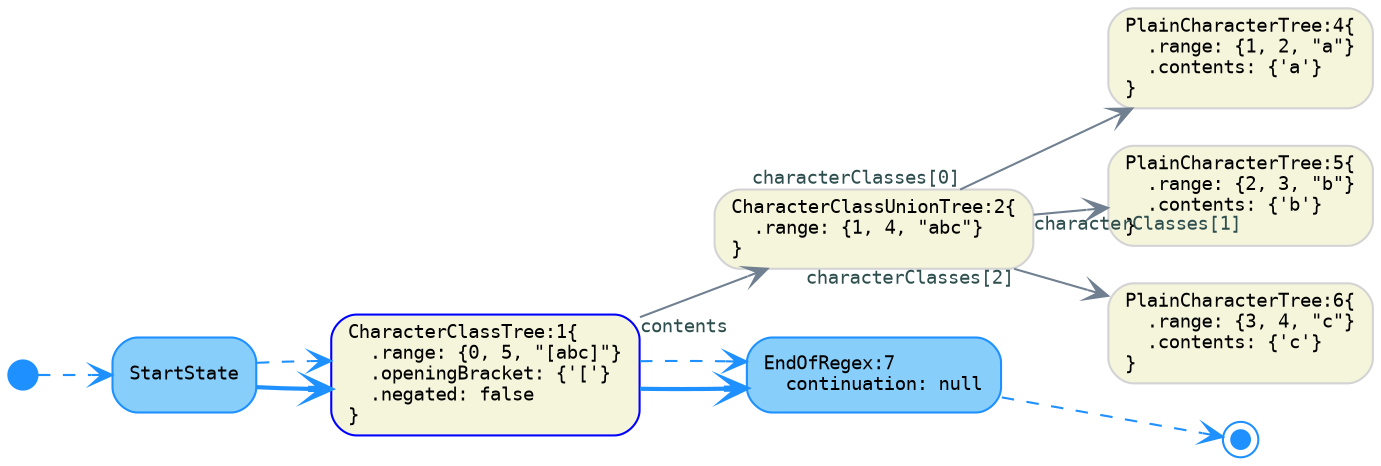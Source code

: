 digraph G {
  rankdir=LR;
  graph [fontname="Monospace", fontsize="11"]

  // tree-and-state nodes
  node [fontname="Monospace", fontsize= "9", shape="box", style="rounded,filled", color="Blue", fillcolor="Beige", fixedsize="false", width="0.75"]
  1[ label="CharacterClassTree:1\{\l  .range: \{0, 5, \"[abc]\"\}\l  .openingBracket: \{'['\}\l  .negated: false\l\}\l" ]

  // default nodes
  node [fontname="Monospace", fontsize= "9", shape="box", style="rounded,filled", color="LightGray", fillcolor="Beige", fixedsize="false", width="0.75"]
  2[ label="CharacterClassUnionTree:2\{\l  .range: \{1, 4, \"abc\"\}\l\}\l" ]
  4[ label="PlainCharacterTree:4\{\l  .range: \{1, 2, \"a\"\}\l  .contents: \{'a'\}\l\}\l" ]
  5[ label="PlainCharacterTree:5\{\l  .range: \{2, 3, \"b\"\}\l  .contents: \{'b'\}\l\}\l" ]
  6[ label="PlainCharacterTree:6\{\l  .range: \{3, 4, \"c\"\}\l  .contents: \{'c'\}\l\}\l" ]

  // state nodes
  node [fontname="Monospace", fontsize= "9", shape="box", style="rounded,filled", color="DodgerBlue", fillcolor="LightSkyBlue", fixedsize="false", width="0.75"]
  7[ label="EndOfRegex:7\l  continuation: null\l" ]
  StartState[ label="StartState\l" ]

  // end nodes
  node [fontname="Monospace", fontsize= "9", shape="doublecircle", style="rounded,filled", color="DodgerBlue", fillcolor="DodgerBlue", fixedsize="true", width="0.12"]
  end[ label="\l" ]

  // start nodes
  node [fontname="Monospace", fontsize= "9", shape="circle", style="rounded,filled", color="DodgerBlue", fillcolor="DodgerBlue", fixedsize="true", width="0.20"]
  start[ label="\l" ]

  // default edges
  edge [fontname="Monospace", fontsize="9", style="solid", color="SlateGray", fontcolor="DarkSlateGray", arrowhead="vee", arrowtail="none", dir="both"]
  2 -> 4 [ label="",  taillabel="characterClasses[0]" ]
  2 -> 5 [ label="",  taillabel="characterClasses[1]" ]
  2 -> 6 [ label="",  taillabel="characterClasses[2]" ]
  1 -> 2 [ label="",  taillabel="contents" ]

  // successor edges
  edge [fontname="Monospace", fontsize="9", style="bold", color="DodgerBlue", fontcolor="MediumBlue", arrowhead="vee", arrowtail="none", dir="both"]
  1 -> 7 [ label="",  taillabel="" ]
  StartState -> 1 [ label="",  taillabel="" ]

  // continuation edges
  edge [fontname="Monospace", fontsize="9", style="dashed", color="DodgerBlue", fontcolor="MediumBlue", arrowhead="vee", arrowtail="none", dir="both"]
  1 -> 7 [ label="",  taillabel="" ]
  7 -> end [ label="",  taillabel="" ]
  StartState -> 1 [ label="",  taillabel="" ]
  start -> StartState [ label="",  taillabel="" ]
}
